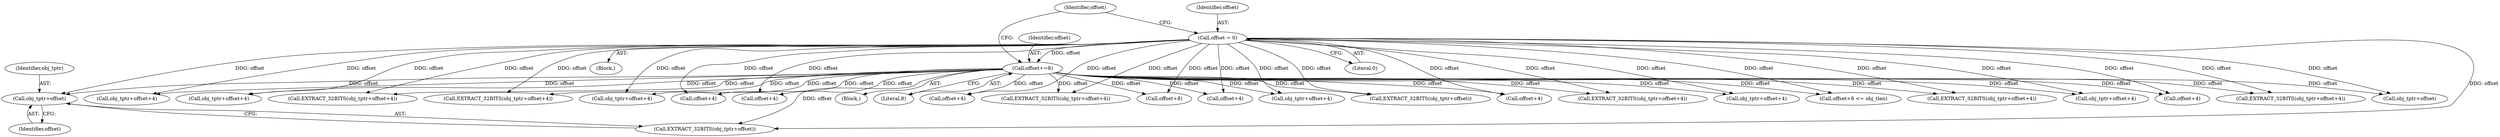digraph "0_tcpdump_a25211918f2e790c67d859d20ccf8dbb81da1598@pointer" {
"1001384" [label="(Call,obj_tptr+offset)"];
"1001466" [label="(Call,offset+=8)"];
"1001363" [label="(Call,offset = 0)"];
"1001422" [label="(Call,obj_tptr+offset+4)"];
"1001372" [label="(Block,)"];
"1001434" [label="(Call,obj_tptr+offset+4)"];
"1001383" [label="(Call,EXTRACT_32BITS(obj_tptr+offset))"];
"1001433" [label="(Call,EXTRACT_32BITS(obj_tptr+offset+4))"];
"1001363" [label="(Call,offset = 0)"];
"1001451" [label="(Call,EXTRACT_32BITS(obj_tptr+offset+4))"];
"1001143" [label="(Block,)"];
"1001406" [label="(Call,obj_tptr+offset+4)"];
"1001467" [label="(Identifier,offset)"];
"1001468" [label="(Literal,8)"];
"1001364" [label="(Identifier,offset)"];
"1001386" [label="(Identifier,offset)"];
"1001424" [label="(Call,offset+4)"];
"1001460" [label="(Call,obj_tptr+offset+4)"];
"1001462" [label="(Call,offset+4)"];
"1001405" [label="(Call,EXTRACT_32BITS(obj_tptr+offset+4))"];
"1001408" [label="(Call,offset+4)"];
"1001369" [label="(Identifier,offset)"];
"1001395" [label="(Call,EXTRACT_32BITS(obj_tptr+offset+4))"];
"1001459" [label="(Call,EXTRACT_32BITS(obj_tptr+offset+4))"];
"1001452" [label="(Call,obj_tptr+offset+4)"];
"1001436" [label="(Call,offset+4)"];
"1001466" [label="(Call,offset+=8)"];
"1001398" [label="(Call,offset+4)"];
"1001365" [label="(Literal,0)"];
"1001454" [label="(Call,offset+4)"];
"1001379" [label="(Call,EXTRACT_32BITS(obj_tptr+offset))"];
"1001421" [label="(Call,EXTRACT_32BITS(obj_tptr+offset+4))"];
"1001385" [label="(Identifier,obj_tptr)"];
"1001367" [label="(Call,offset+8 <= obj_tlen)"];
"1001396" [label="(Call,obj_tptr+offset+4)"];
"1001380" [label="(Call,obj_tptr+offset)"];
"1001384" [label="(Call,obj_tptr+offset)"];
"1001368" [label="(Call,offset+8)"];
"1001384" -> "1001383"  [label="AST: "];
"1001384" -> "1001386"  [label="CFG: "];
"1001385" -> "1001384"  [label="AST: "];
"1001386" -> "1001384"  [label="AST: "];
"1001383" -> "1001384"  [label="CFG: "];
"1001466" -> "1001384"  [label="DDG: offset"];
"1001363" -> "1001384"  [label="DDG: offset"];
"1001466" -> "1001372"  [label="AST: "];
"1001466" -> "1001468"  [label="CFG: "];
"1001467" -> "1001466"  [label="AST: "];
"1001468" -> "1001466"  [label="AST: "];
"1001369" -> "1001466"  [label="CFG: "];
"1001466" -> "1001367"  [label="DDG: offset"];
"1001466" -> "1001368"  [label="DDG: offset"];
"1001466" -> "1001379"  [label="DDG: offset"];
"1001466" -> "1001380"  [label="DDG: offset"];
"1001466" -> "1001383"  [label="DDG: offset"];
"1001466" -> "1001395"  [label="DDG: offset"];
"1001466" -> "1001396"  [label="DDG: offset"];
"1001466" -> "1001398"  [label="DDG: offset"];
"1001466" -> "1001405"  [label="DDG: offset"];
"1001466" -> "1001406"  [label="DDG: offset"];
"1001466" -> "1001408"  [label="DDG: offset"];
"1001466" -> "1001421"  [label="DDG: offset"];
"1001466" -> "1001422"  [label="DDG: offset"];
"1001466" -> "1001424"  [label="DDG: offset"];
"1001466" -> "1001433"  [label="DDG: offset"];
"1001466" -> "1001434"  [label="DDG: offset"];
"1001466" -> "1001436"  [label="DDG: offset"];
"1001466" -> "1001451"  [label="DDG: offset"];
"1001466" -> "1001452"  [label="DDG: offset"];
"1001466" -> "1001454"  [label="DDG: offset"];
"1001466" -> "1001459"  [label="DDG: offset"];
"1001466" -> "1001460"  [label="DDG: offset"];
"1001466" -> "1001462"  [label="DDG: offset"];
"1001363" -> "1001466"  [label="DDG: offset"];
"1001363" -> "1001143"  [label="AST: "];
"1001363" -> "1001365"  [label="CFG: "];
"1001364" -> "1001363"  [label="AST: "];
"1001365" -> "1001363"  [label="AST: "];
"1001369" -> "1001363"  [label="CFG: "];
"1001363" -> "1001367"  [label="DDG: offset"];
"1001363" -> "1001368"  [label="DDG: offset"];
"1001363" -> "1001379"  [label="DDG: offset"];
"1001363" -> "1001380"  [label="DDG: offset"];
"1001363" -> "1001383"  [label="DDG: offset"];
"1001363" -> "1001395"  [label="DDG: offset"];
"1001363" -> "1001396"  [label="DDG: offset"];
"1001363" -> "1001398"  [label="DDG: offset"];
"1001363" -> "1001405"  [label="DDG: offset"];
"1001363" -> "1001406"  [label="DDG: offset"];
"1001363" -> "1001408"  [label="DDG: offset"];
"1001363" -> "1001421"  [label="DDG: offset"];
"1001363" -> "1001422"  [label="DDG: offset"];
"1001363" -> "1001424"  [label="DDG: offset"];
"1001363" -> "1001433"  [label="DDG: offset"];
"1001363" -> "1001434"  [label="DDG: offset"];
"1001363" -> "1001436"  [label="DDG: offset"];
"1001363" -> "1001451"  [label="DDG: offset"];
"1001363" -> "1001452"  [label="DDG: offset"];
"1001363" -> "1001454"  [label="DDG: offset"];
"1001363" -> "1001459"  [label="DDG: offset"];
"1001363" -> "1001460"  [label="DDG: offset"];
"1001363" -> "1001462"  [label="DDG: offset"];
}
